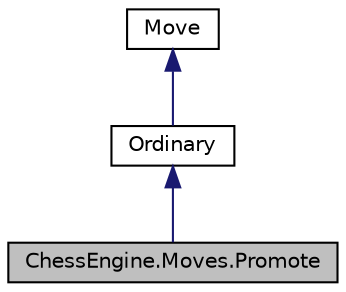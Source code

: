digraph G
{
  edge [fontname="Helvetica",fontsize="10",labelfontname="Helvetica",labelfontsize="10"];
  node [fontname="Helvetica",fontsize="10",shape=record];
  Node1 [label="ChessEngine.Moves.Promote",height=0.2,width=0.4,color="black", fillcolor="grey75", style="filled" fontcolor="black"];
  Node2 -> Node1 [dir=back,color="midnightblue",fontsize="10",style="solid",fontname="Helvetica"];
  Node2 [label="Ordinary",height=0.2,width=0.4,color="black", fillcolor="white", style="filled",URL="$class_chess_engine_1_1_moves_1_1_ordinary.html"];
  Node3 -> Node2 [dir=back,color="midnightblue",fontsize="10",style="solid",fontname="Helvetica"];
  Node3 [label="Move",height=0.2,width=0.4,color="black", fillcolor="white", style="filled",URL="$class_chess_engine_1_1_moves_1_1_move.html"];
}
